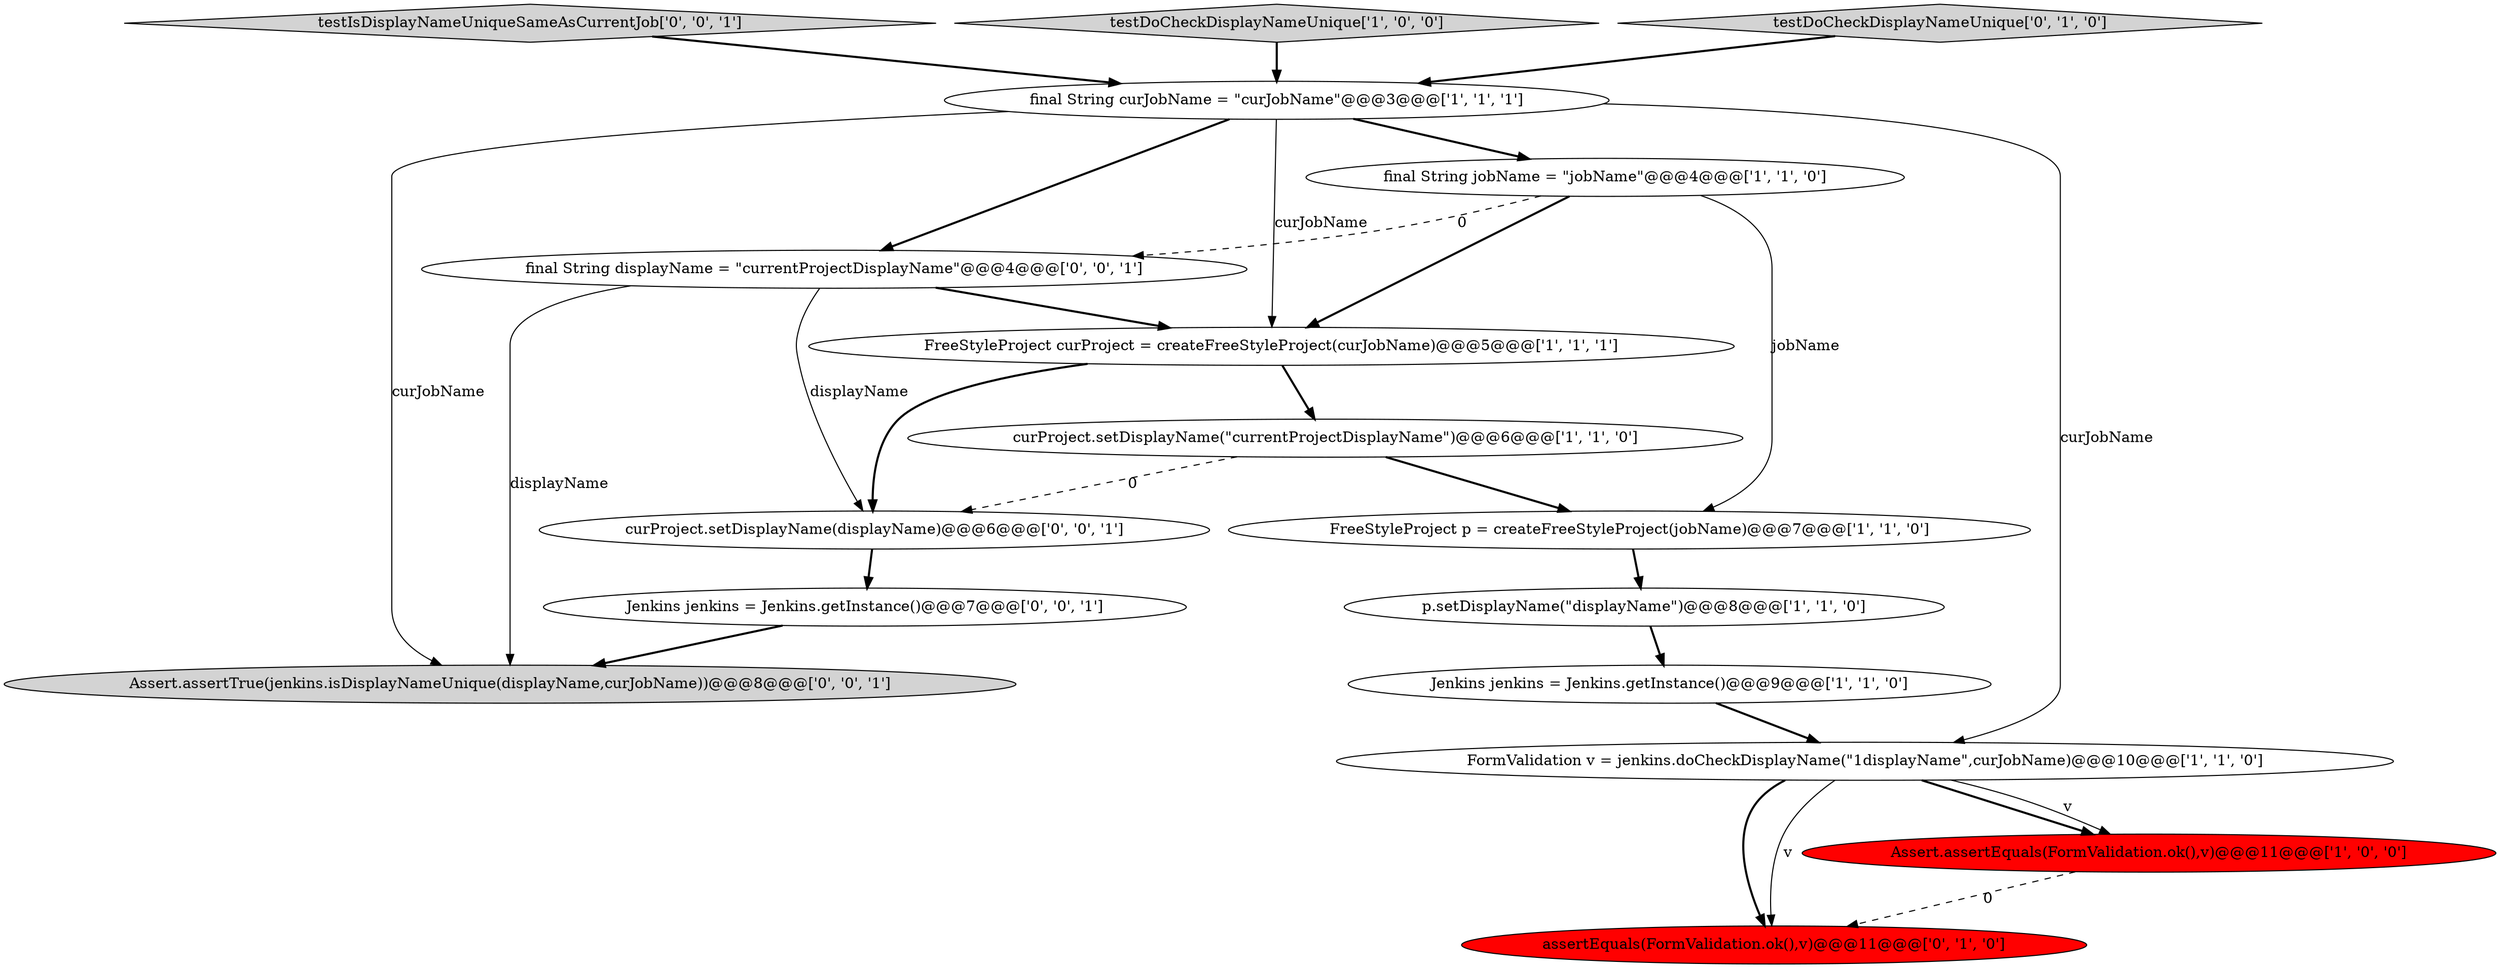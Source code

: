 digraph {
12 [style = filled, label = "Assert.assertTrue(jenkins.isDisplayNameUnique(displayName,curJobName))@@@8@@@['0', '0', '1']", fillcolor = lightgray, shape = ellipse image = "AAA0AAABBB3BBB"];
8 [style = filled, label = "Jenkins jenkins = Jenkins.getInstance()@@@9@@@['1', '1', '0']", fillcolor = white, shape = ellipse image = "AAA0AAABBB1BBB"];
11 [style = filled, label = "assertEquals(FormValidation.ok(),v)@@@11@@@['0', '1', '0']", fillcolor = red, shape = ellipse image = "AAA1AAABBB2BBB"];
1 [style = filled, label = "final String curJobName = \"curJobName\"@@@3@@@['1', '1', '1']", fillcolor = white, shape = ellipse image = "AAA0AAABBB1BBB"];
13 [style = filled, label = "Jenkins jenkins = Jenkins.getInstance()@@@7@@@['0', '0', '1']", fillcolor = white, shape = ellipse image = "AAA0AAABBB3BBB"];
7 [style = filled, label = "FormValidation v = jenkins.doCheckDisplayName(\"1displayName\",curJobName)@@@10@@@['1', '1', '0']", fillcolor = white, shape = ellipse image = "AAA0AAABBB1BBB"];
9 [style = filled, label = "FreeStyleProject p = createFreeStyleProject(jobName)@@@7@@@['1', '1', '0']", fillcolor = white, shape = ellipse image = "AAA0AAABBB1BBB"];
3 [style = filled, label = "curProject.setDisplayName(\"currentProjectDisplayName\")@@@6@@@['1', '1', '0']", fillcolor = white, shape = ellipse image = "AAA0AAABBB1BBB"];
0 [style = filled, label = "final String jobName = \"jobName\"@@@4@@@['1', '1', '0']", fillcolor = white, shape = ellipse image = "AAA0AAABBB1BBB"];
14 [style = filled, label = "testIsDisplayNameUniqueSameAsCurrentJob['0', '0', '1']", fillcolor = lightgray, shape = diamond image = "AAA0AAABBB3BBB"];
2 [style = filled, label = "FreeStyleProject curProject = createFreeStyleProject(curJobName)@@@5@@@['1', '1', '1']", fillcolor = white, shape = ellipse image = "AAA0AAABBB1BBB"];
16 [style = filled, label = "curProject.setDisplayName(displayName)@@@6@@@['0', '0', '1']", fillcolor = white, shape = ellipse image = "AAA0AAABBB3BBB"];
5 [style = filled, label = "testDoCheckDisplayNameUnique['1', '0', '0']", fillcolor = lightgray, shape = diamond image = "AAA0AAABBB1BBB"];
6 [style = filled, label = "p.setDisplayName(\"displayName\")@@@8@@@['1', '1', '0']", fillcolor = white, shape = ellipse image = "AAA0AAABBB1BBB"];
10 [style = filled, label = "testDoCheckDisplayNameUnique['0', '1', '0']", fillcolor = lightgray, shape = diamond image = "AAA0AAABBB2BBB"];
15 [style = filled, label = "final String displayName = \"currentProjectDisplayName\"@@@4@@@['0', '0', '1']", fillcolor = white, shape = ellipse image = "AAA0AAABBB3BBB"];
4 [style = filled, label = "Assert.assertEquals(FormValidation.ok(),v)@@@11@@@['1', '0', '0']", fillcolor = red, shape = ellipse image = "AAA1AAABBB1BBB"];
0->9 [style = solid, label="jobName"];
15->2 [style = bold, label=""];
16->13 [style = bold, label=""];
7->11 [style = bold, label=""];
1->7 [style = solid, label="curJobName"];
7->11 [style = solid, label="v"];
1->15 [style = bold, label=""];
2->3 [style = bold, label=""];
0->2 [style = bold, label=""];
1->12 [style = solid, label="curJobName"];
0->15 [style = dashed, label="0"];
1->0 [style = bold, label=""];
7->4 [style = bold, label=""];
14->1 [style = bold, label=""];
8->7 [style = bold, label=""];
9->6 [style = bold, label=""];
3->9 [style = bold, label=""];
15->12 [style = solid, label="displayName"];
5->1 [style = bold, label=""];
7->4 [style = solid, label="v"];
13->12 [style = bold, label=""];
15->16 [style = solid, label="displayName"];
6->8 [style = bold, label=""];
4->11 [style = dashed, label="0"];
1->2 [style = solid, label="curJobName"];
10->1 [style = bold, label=""];
3->16 [style = dashed, label="0"];
2->16 [style = bold, label=""];
}
